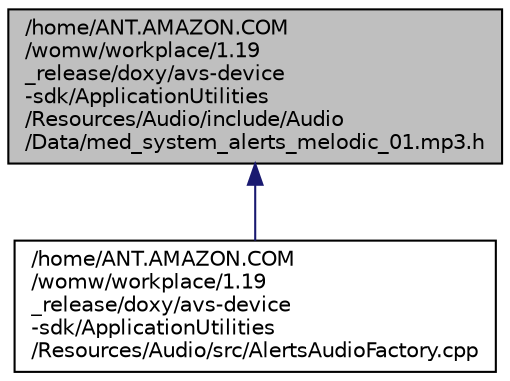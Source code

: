 digraph "/home/ANT.AMAZON.COM/womw/workplace/1.19_release/doxy/avs-device-sdk/ApplicationUtilities/Resources/Audio/include/Audio/Data/med_system_alerts_melodic_01.mp3.h"
{
  edge [fontname="Helvetica",fontsize="10",labelfontname="Helvetica",labelfontsize="10"];
  node [fontname="Helvetica",fontsize="10",shape=record];
  Node1 [label="/home/ANT.AMAZON.COM\l/womw/workplace/1.19\l_release/doxy/avs-device\l-sdk/ApplicationUtilities\l/Resources/Audio/include/Audio\l/Data/med_system_alerts_melodic_01.mp3.h",height=0.2,width=0.4,color="black", fillcolor="grey75", style="filled", fontcolor="black"];
  Node1 -> Node2 [dir="back",color="midnightblue",fontsize="10",style="solid",fontname="Helvetica"];
  Node2 [label="/home/ANT.AMAZON.COM\l/womw/workplace/1.19\l_release/doxy/avs-device\l-sdk/ApplicationUtilities\l/Resources/Audio/src/AlertsAudioFactory.cpp",height=0.2,width=0.4,color="black", fillcolor="white", style="filled",URL="$_alerts_audio_factory_8cpp.html"];
}
